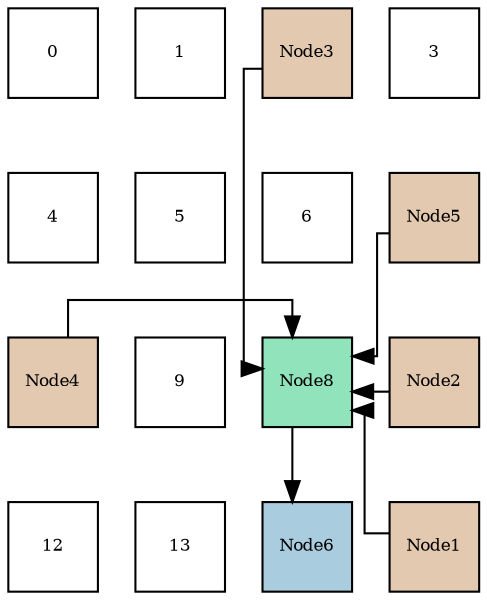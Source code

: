 digraph layout{
 rankdir=TB;
 splines=ortho;
 node [style=filled shape=square fixedsize=true width=0.6];
0[label="0", fontsize=8, fillcolor="#ffffff"];
1[label="1", fontsize=8, fillcolor="#ffffff"];
2[label="Node3", fontsize=8, fillcolor="#e3c9af"];
3[label="3", fontsize=8, fillcolor="#ffffff"];
4[label="4", fontsize=8, fillcolor="#ffffff"];
5[label="5", fontsize=8, fillcolor="#ffffff"];
6[label="6", fontsize=8, fillcolor="#ffffff"];
7[label="Node5", fontsize=8, fillcolor="#e3c9af"];
8[label="Node4", fontsize=8, fillcolor="#e3c9af"];
9[label="9", fontsize=8, fillcolor="#ffffff"];
10[label="Node8", fontsize=8, fillcolor="#91e3bb"];
11[label="Node2", fontsize=8, fillcolor="#e3c9af"];
12[label="12", fontsize=8, fillcolor="#ffffff"];
13[label="13", fontsize=8, fillcolor="#ffffff"];
14[label="Node6", fontsize=8, fillcolor="#a9ccde"];
15[label="Node1", fontsize=8, fillcolor="#e3c9af"];
edge [constraint=false, style=vis];10 -> 14;
15 -> 10;
11 -> 10;
2 -> 10;
8 -> 10;
7 -> 10;
edge [constraint=true, style=invis];
0 -> 4 -> 8 -> 12;
1 -> 5 -> 9 -> 13;
2 -> 6 -> 10 -> 14;
3 -> 7 -> 11 -> 15;
rank = same {0 -> 1 -> 2 -> 3};
rank = same {4 -> 5 -> 6 -> 7};
rank = same {8 -> 9 -> 10 -> 11};
rank = same {12 -> 13 -> 14 -> 15};
}